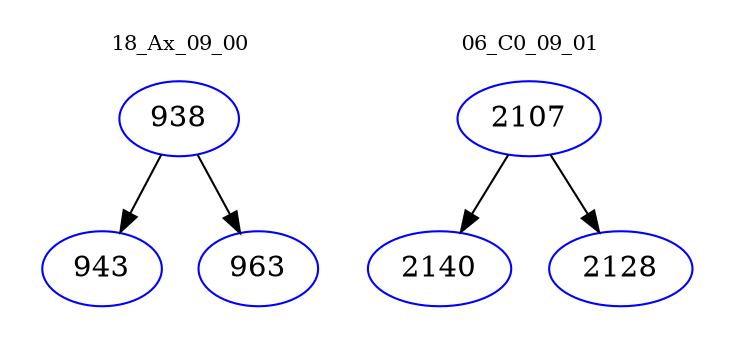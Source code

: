 digraph{
subgraph cluster_0 {
color = white
label = "18_Ax_09_00";
fontsize=10;
T0_938 [label="938", color="blue"]
T0_938 -> T0_943 [color="black"]
T0_943 [label="943", color="blue"]
T0_938 -> T0_963 [color="black"]
T0_963 [label="963", color="blue"]
}
subgraph cluster_1 {
color = white
label = "06_C0_09_01";
fontsize=10;
T1_2107 [label="2107", color="blue"]
T1_2107 -> T1_2140 [color="black"]
T1_2140 [label="2140", color="blue"]
T1_2107 -> T1_2128 [color="black"]
T1_2128 [label="2128", color="blue"]
}
}
